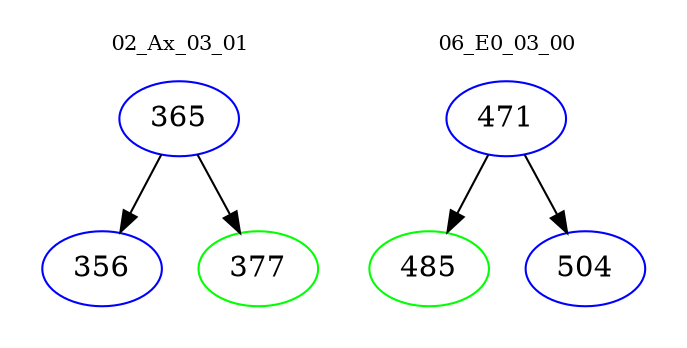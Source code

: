 digraph{
subgraph cluster_0 {
color = white
label = "02_Ax_03_01";
fontsize=10;
T0_365 [label="365", color="blue"]
T0_365 -> T0_356 [color="black"]
T0_356 [label="356", color="blue"]
T0_365 -> T0_377 [color="black"]
T0_377 [label="377", color="green"]
}
subgraph cluster_1 {
color = white
label = "06_E0_03_00";
fontsize=10;
T1_471 [label="471", color="blue"]
T1_471 -> T1_485 [color="black"]
T1_485 [label="485", color="green"]
T1_471 -> T1_504 [color="black"]
T1_504 [label="504", color="blue"]
}
}
